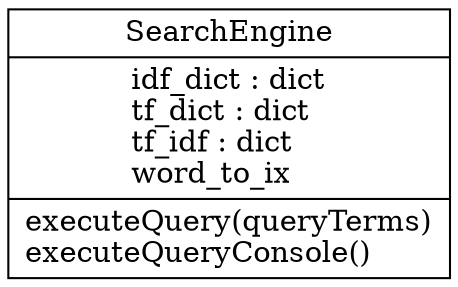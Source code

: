 digraph "classes" {
rankdir=BT
charset="utf-8"
"softwareAssignment.SearchEngine" [color="black", fontcolor="black", label=<{SearchEngine|idf_dict : dict<br ALIGN="LEFT"/>tf_dict : dict<br ALIGN="LEFT"/>tf_idf : dict<br ALIGN="LEFT"/>word_to_ix<br ALIGN="LEFT"/>|executeQuery(queryTerms)<br ALIGN="LEFT"/>executeQueryConsole()<br ALIGN="LEFT"/>}>, shape="record", style="solid"];
}
# ctrl+shift+v for preview so you can print it

